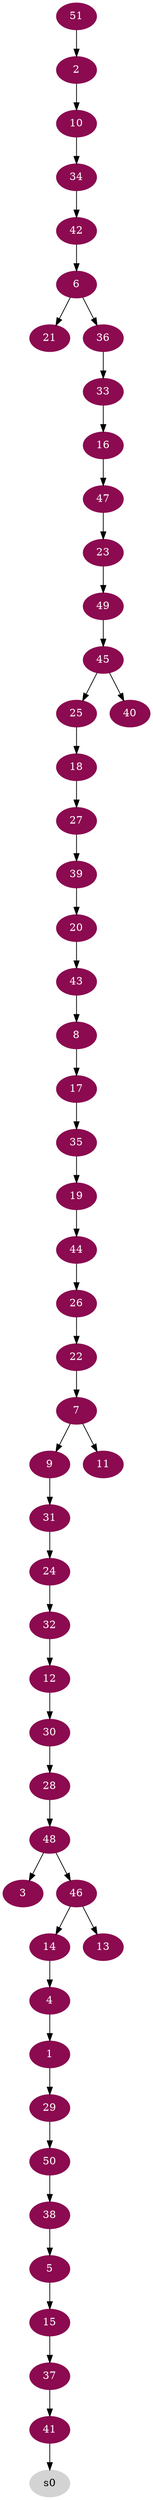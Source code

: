digraph G {
node [color=deeppink4, style=filled, fontcolor=white];
4 -> 1;
51 -> 2;
48 -> 3;
14 -> 4;
38 -> 5;
42 -> 6;
22 -> 7;
43 -> 8;
7 -> 9;
2 -> 10;
7 -> 11;
32 -> 12;
46 -> 13;
46 -> 14;
5 -> 15;
33 -> 16;
8 -> 17;
25 -> 18;
35 -> 19;
39 -> 20;
6 -> 21;
26 -> 22;
47 -> 23;
31 -> 24;
45 -> 25;
44 -> 26;
18 -> 27;
30 -> 28;
1 -> 29;
12 -> 30;
9 -> 31;
24 -> 32;
36 -> 33;
10 -> 34;
17 -> 35;
6 -> 36;
15 -> 37;
50 -> 38;
27 -> 39;
45 -> 40;
37 -> 41;
34 -> 42;
20 -> 43;
19 -> 44;
49 -> 45;
48 -> 46;
16 -> 47;
28 -> 48;
23 -> 49;
29 -> 50;
node [color=lightgrey, style=filled, fontcolor=black];
41 -> s0;
}
